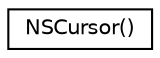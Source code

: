digraph "Graphical Class Hierarchy"
{
 // LATEX_PDF_SIZE
  edge [fontname="Helvetica",fontsize="10",labelfontname="Helvetica",labelfontsize="10"];
  node [fontname="Helvetica",fontsize="10",shape=record];
  rankdir="LR";
  Node0 [label="NSCursor()",height=0.2,width=0.4,color="black", fillcolor="white", style="filled",URL="$categoryNSCursor_07_08.html",tooltip=" "];
}
